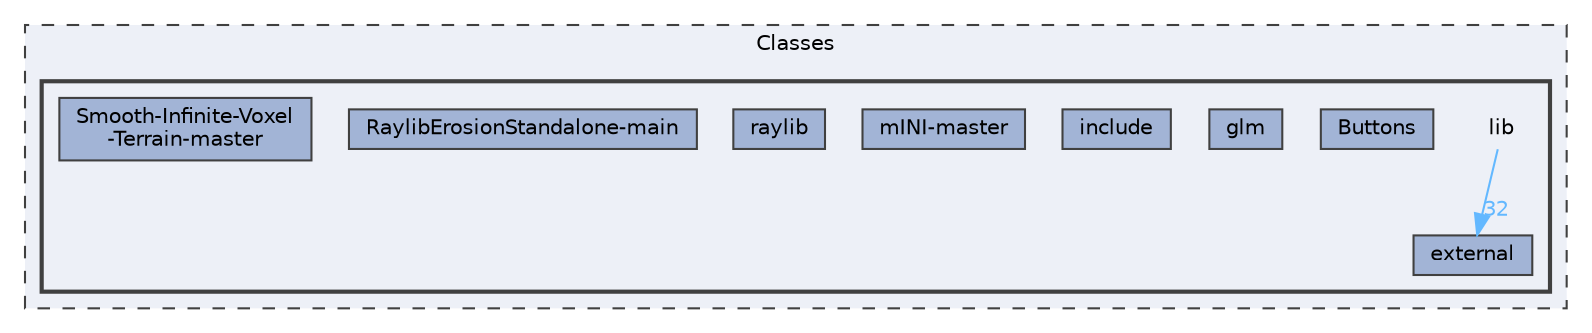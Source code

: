 digraph "C:/Users/HP/Documents/GitHub/Minero-Game/Classes/lib"
{
 // LATEX_PDF_SIZE
  bgcolor="transparent";
  edge [fontname=Helvetica,fontsize=10,labelfontname=Helvetica,labelfontsize=10];
  node [fontname=Helvetica,fontsize=10,shape=box,height=0.2,width=0.4];
  compound=true
  subgraph clusterdir_0c68614ac8d8401edbf4146ded722294 {
    graph [ bgcolor="#edf0f7", pencolor="grey25", label="Classes", fontname=Helvetica,fontsize=10 style="filled,dashed", URL="dir_0c68614ac8d8401edbf4146ded722294.html",tooltip=""]
  subgraph clusterdir_fc240e2943637a3e32c255d98eb86c40 {
    graph [ bgcolor="#edf0f7", pencolor="grey25", label="", fontname=Helvetica,fontsize=10 style="filled,bold", URL="dir_fc240e2943637a3e32c255d98eb86c40.html",tooltip=""]
    dir_fc240e2943637a3e32c255d98eb86c40 [shape=plaintext, label="lib"];
  dir_7ef4f32f6b9ed102e12409bf8f9c4462 [label="Buttons", fillcolor="#a2b4d6", color="grey25", style="filled", URL="dir_7ef4f32f6b9ed102e12409bf8f9c4462.html",tooltip=""];
  dir_4473c3b8b3a72f40ee9691f4d9c64615 [label="external", fillcolor="#a2b4d6", color="grey25", style="filled", URL="dir_4473c3b8b3a72f40ee9691f4d9c64615.html",tooltip=""];
  dir_265ad62ae840112dbd8782fb9d949d05 [label="glm", fillcolor="#a2b4d6", color="grey25", style="filled", URL="dir_265ad62ae840112dbd8782fb9d949d05.html",tooltip=""];
  dir_52a64fb7df1a0c9f6b30c13b8dd9c9a9 [label="include", fillcolor="#a2b4d6", color="grey25", style="filled", URL="dir_52a64fb7df1a0c9f6b30c13b8dd9c9a9.html",tooltip=""];
  dir_9db86e128ba02267f556ad5ebf91522a [label="mINI-master", fillcolor="#a2b4d6", color="grey25", style="filled", URL="dir_9db86e128ba02267f556ad5ebf91522a.html",tooltip=""];
  dir_6371c2fa5c736043c26e04da9348e057 [label="raylib", fillcolor="#a2b4d6", color="grey25", style="filled", URL="dir_6371c2fa5c736043c26e04da9348e057.html",tooltip=""];
  dir_231815776e88b74260d08db38a96cc30 [label="RaylibErosionStandalone-main", fillcolor="#a2b4d6", color="grey25", style="filled", URL="dir_231815776e88b74260d08db38a96cc30.html",tooltip=""];
  dir_1bd7afc2a882c4b525c15abc84f960a8 [label="Smooth-Infinite-Voxel\l-Terrain-master", fillcolor="#a2b4d6", color="grey25", style="filled", URL="dir_1bd7afc2a882c4b525c15abc84f960a8.html",tooltip=""];
  }
  }
  dir_fc240e2943637a3e32c255d98eb86c40->dir_4473c3b8b3a72f40ee9691f4d9c64615 [headlabel="32", labeldistance=1.5 headhref="dir_000195_000104.html" href="dir_000195_000104.html" color="steelblue1" fontcolor="steelblue1"];
}
